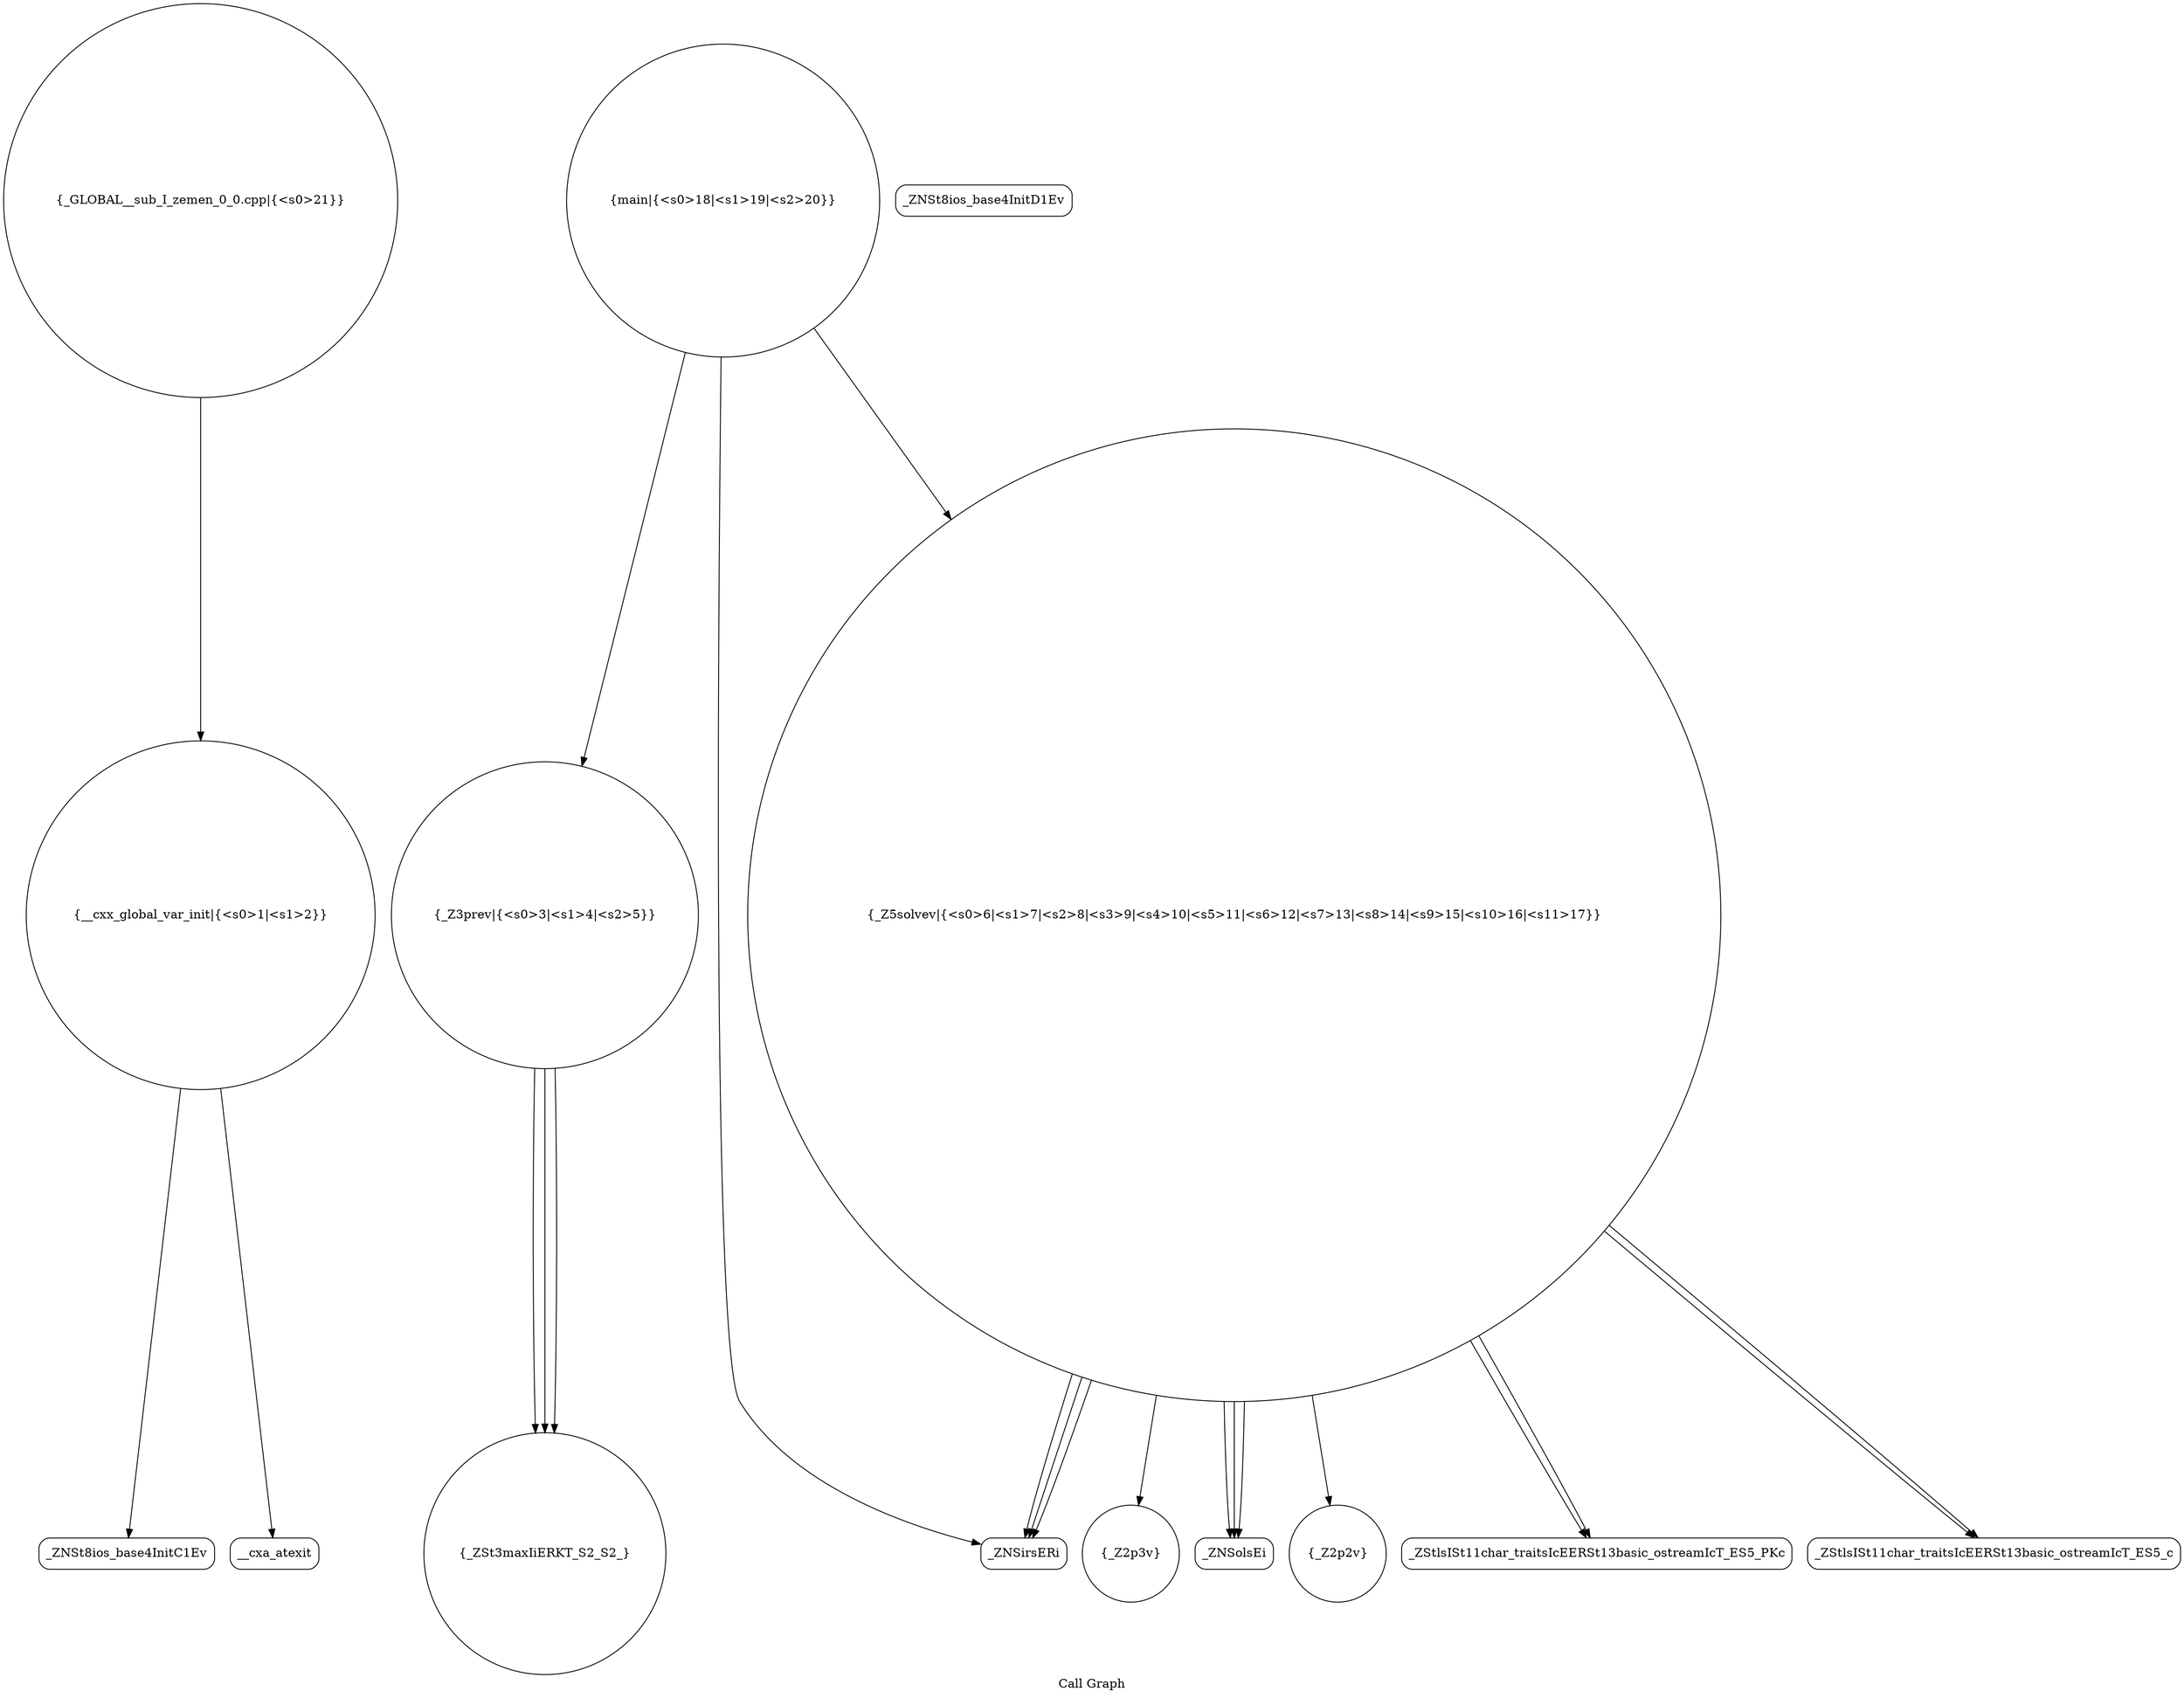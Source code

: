 digraph "Call Graph" {
	label="Call Graph";

	Node0x5582d2d05d80 [shape=record,shape=circle,label="{__cxx_global_var_init|{<s0>1|<s1>2}}"];
	Node0x5582d2d05d80:s0 -> Node0x5582d2d06210[color=black];
	Node0x5582d2d05d80:s1 -> Node0x5582d2d06310[color=black];
	Node0x5582d2d06510 [shape=record,shape=circle,label="{_Z2p3v}"];
	Node0x5582d2d06890 [shape=record,shape=circle,label="{_GLOBAL__sub_I_zemen_0_0.cpp|{<s0>21}}"];
	Node0x5582d2d06890:s0 -> Node0x5582d2d05d80[color=black];
	Node0x5582d2d06290 [shape=record,shape=Mrecord,label="{_ZNSt8ios_base4InitD1Ev}"];
	Node0x5582d2d06610 [shape=record,shape=Mrecord,label="{_ZNSirsERi}"];
	Node0x5582d2d06390 [shape=record,shape=circle,label="{_Z3prev|{<s0>3|<s1>4|<s2>5}}"];
	Node0x5582d2d06390:s0 -> Node0x5582d2d06410[color=black];
	Node0x5582d2d06390:s1 -> Node0x5582d2d06410[color=black];
	Node0x5582d2d06390:s2 -> Node0x5582d2d06410[color=black];
	Node0x5582d2d06710 [shape=record,shape=Mrecord,label="{_ZNSolsEi}"];
	Node0x5582d2d06490 [shape=record,shape=circle,label="{_Z2p2v}"];
	Node0x5582d2d06810 [shape=record,shape=circle,label="{main|{<s0>18|<s1>19|<s2>20}}"];
	Node0x5582d2d06810:s0 -> Node0x5582d2d06390[color=black];
	Node0x5582d2d06810:s1 -> Node0x5582d2d06610[color=black];
	Node0x5582d2d06810:s2 -> Node0x5582d2d06590[color=black];
	Node0x5582d2d06210 [shape=record,shape=Mrecord,label="{_ZNSt8ios_base4InitC1Ev}"];
	Node0x5582d2d06590 [shape=record,shape=circle,label="{_Z5solvev|{<s0>6|<s1>7|<s2>8|<s3>9|<s4>10|<s5>11|<s6>12|<s7>13|<s8>14|<s9>15|<s10>16|<s11>17}}"];
	Node0x5582d2d06590:s0 -> Node0x5582d2d06610[color=black];
	Node0x5582d2d06590:s1 -> Node0x5582d2d06610[color=black];
	Node0x5582d2d06590:s2 -> Node0x5582d2d06610[color=black];
	Node0x5582d2d06590:s3 -> Node0x5582d2d06690[color=black];
	Node0x5582d2d06590:s4 -> Node0x5582d2d06710[color=black];
	Node0x5582d2d06590:s5 -> Node0x5582d2d06690[color=black];
	Node0x5582d2d06590:s6 -> Node0x5582d2d06490[color=black];
	Node0x5582d2d06590:s7 -> Node0x5582d2d06710[color=black];
	Node0x5582d2d06590:s8 -> Node0x5582d2d06790[color=black];
	Node0x5582d2d06590:s9 -> Node0x5582d2d06510[color=black];
	Node0x5582d2d06590:s10 -> Node0x5582d2d06710[color=black];
	Node0x5582d2d06590:s11 -> Node0x5582d2d06790[color=black];
	Node0x5582d2d06310 [shape=record,shape=Mrecord,label="{__cxa_atexit}"];
	Node0x5582d2d06690 [shape=record,shape=Mrecord,label="{_ZStlsISt11char_traitsIcEERSt13basic_ostreamIcT_ES5_PKc}"];
	Node0x5582d2d06410 [shape=record,shape=circle,label="{_ZSt3maxIiERKT_S2_S2_}"];
	Node0x5582d2d06790 [shape=record,shape=Mrecord,label="{_ZStlsISt11char_traitsIcEERSt13basic_ostreamIcT_ES5_c}"];
}
